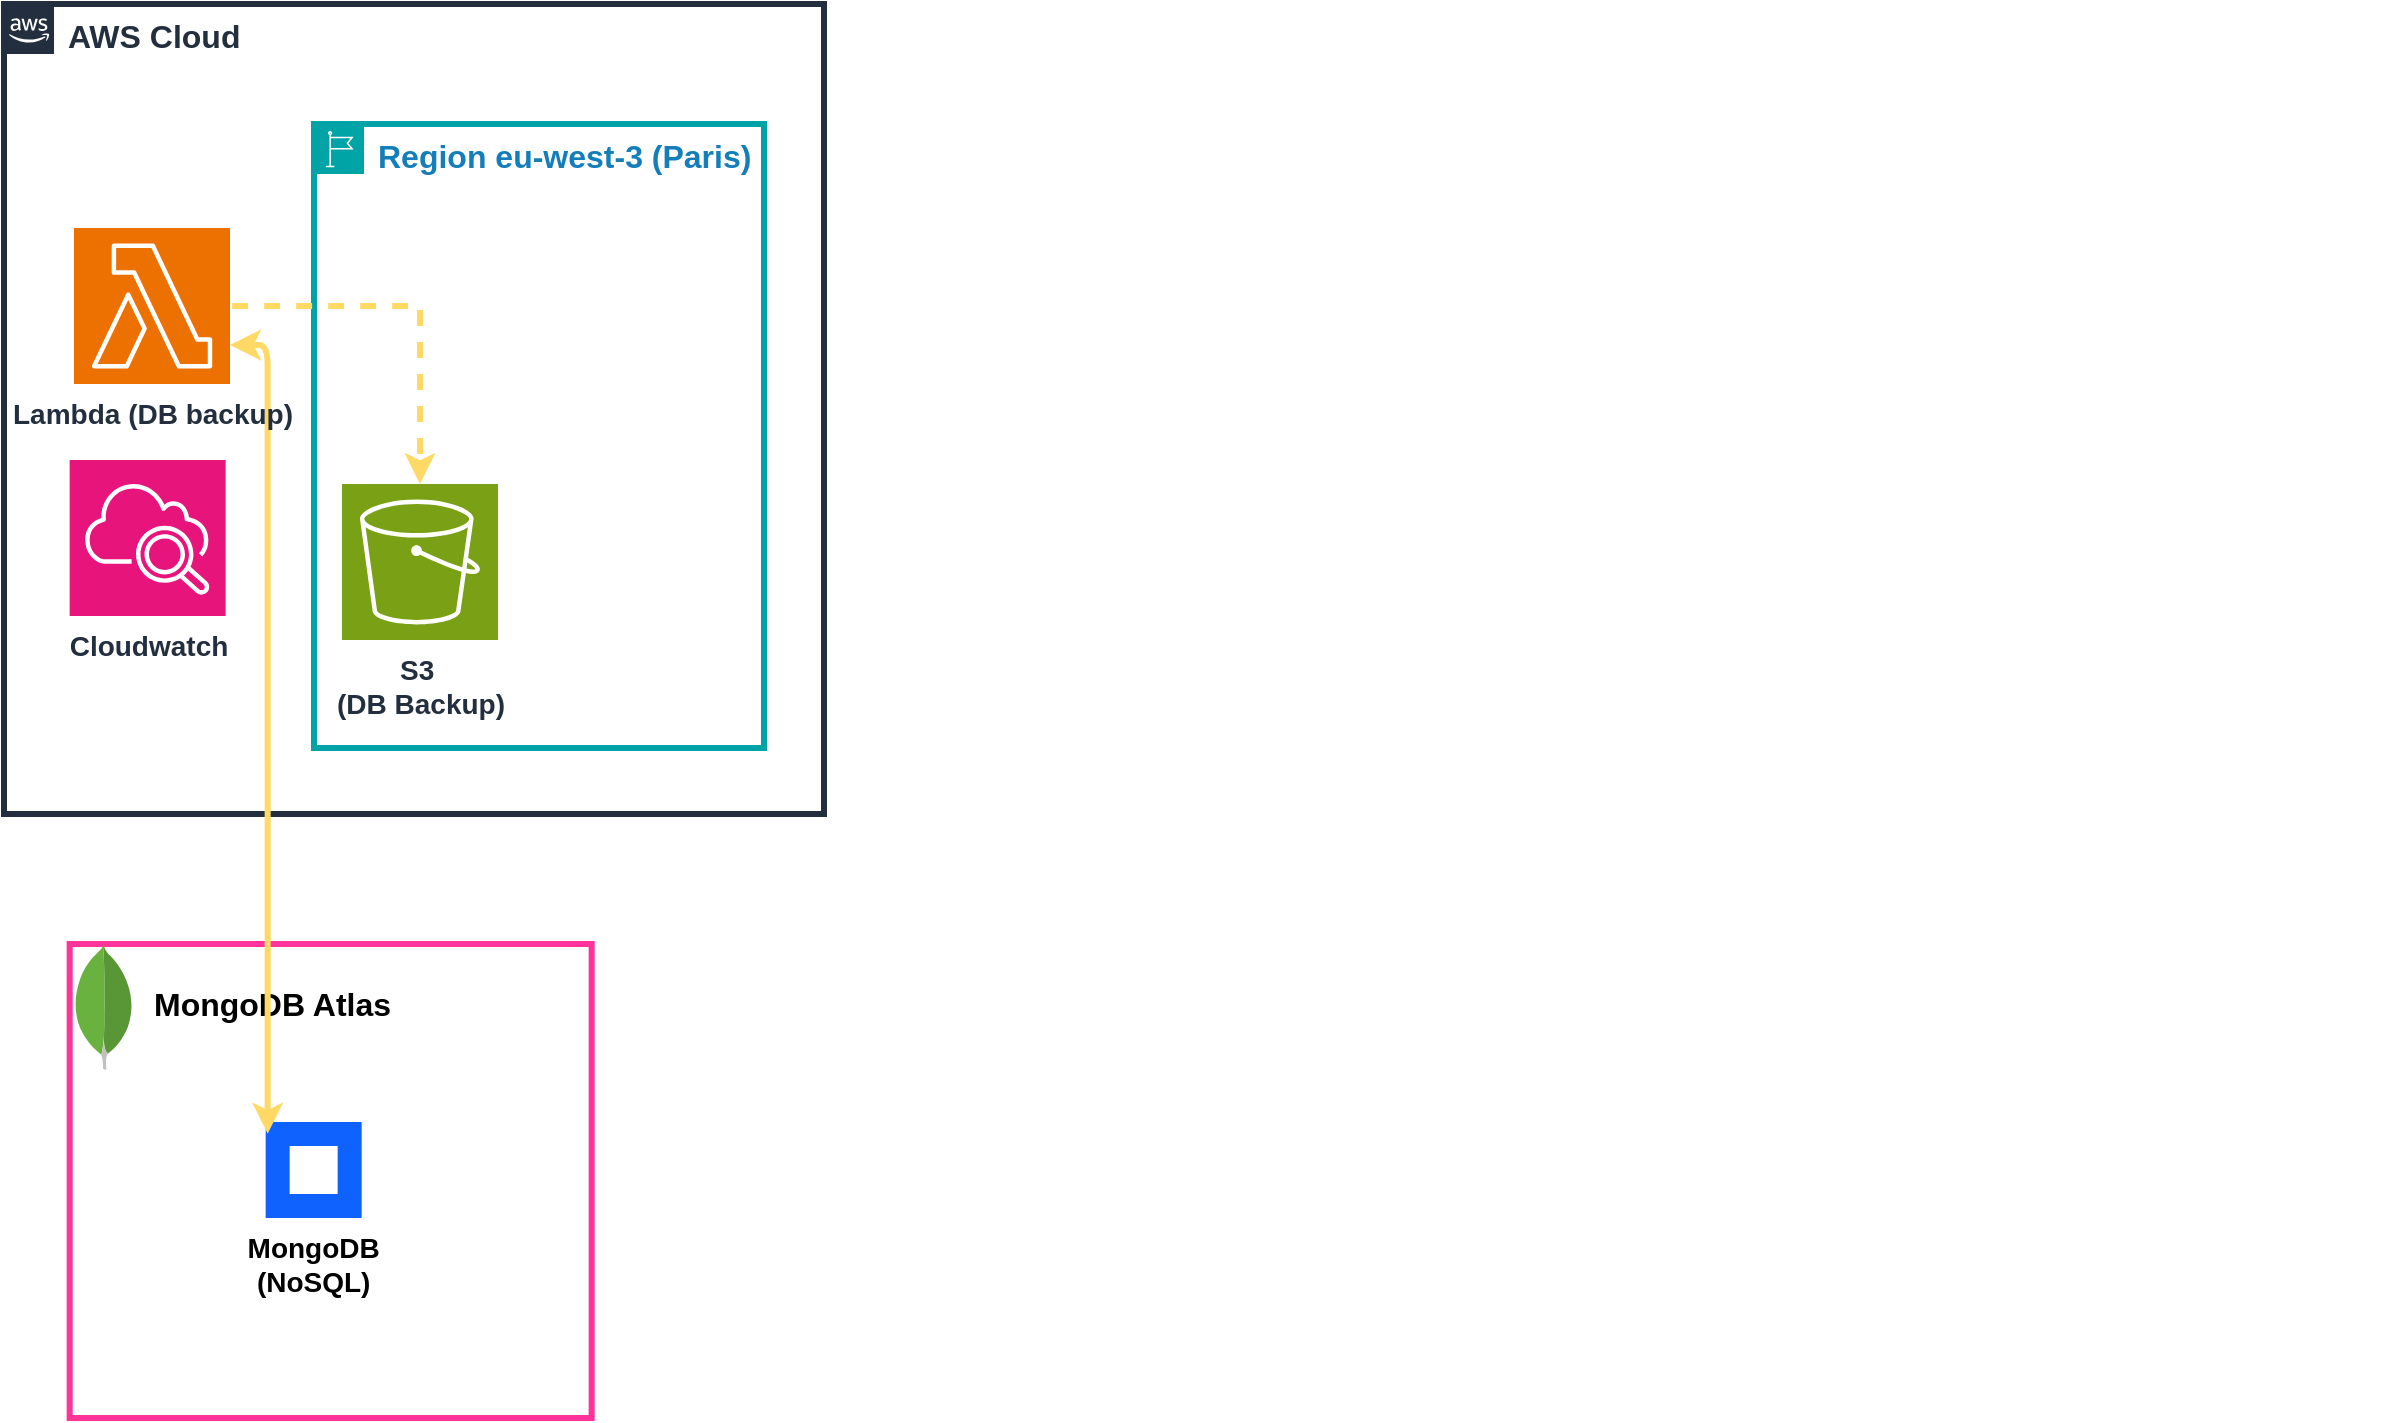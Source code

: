 <mxfile version="26.0.3">
  <diagram name="Page-1" id="O3BzPAZizDyyOeXZ8r4P">
    <mxGraphModel dx="4254" dy="2571" grid="1" gridSize="10" guides="1" tooltips="1" connect="1" arrows="1" fold="1" page="1" pageScale="1" pageWidth="827" pageHeight="1169" math="0" shadow="0">
      <root>
        <mxCell id="0" />
        <mxCell id="1" parent="0" />
        <mxCell id="U_2VtgyoAezzmbxBk8lF-1" value="AWS Cloud" style="points=[[0,0],[0.25,0],[0.5,0],[0.75,0],[1,0],[1,0.25],[1,0.5],[1,0.75],[1,1],[0.75,1],[0.5,1],[0.25,1],[0,1],[0,0.75],[0,0.5],[0,0.25]];outlineConnect=0;gradientColor=none;html=1;whiteSpace=wrap;fontSize=16;fontStyle=1;shape=mxgraph.aws4.group;grIcon=mxgraph.aws4.group_aws_cloud_alt;strokeColor=#232F3E;verticalAlign=top;align=left;spacingLeft=30;fontColor=#232F3E;dashed=0;fillColor=none;strokeWidth=3;" vertex="1" parent="1">
          <mxGeometry x="-550" y="990" width="410" height="405" as="geometry" />
        </mxCell>
        <mxCell id="U_2VtgyoAezzmbxBk8lF-17" value="MongoDB Atlas" style="swimlane;fontStyle=1;horizontal=1;collapsible=0;startSize=28;swimlaneLine=0;swimlaneFillColor=none;fillColor=none;rounded=0;whiteSpace=wrap;html=1;absoluteArcSize=1;arcSize=0;strokeColor=#FF3399;verticalAlign=top;align=left;spacingLeft=40;dashed=0;strokeWidth=3;container=1;fontSize=16;spacingBottom=0;spacingTop=14;" vertex="1" parent="1">
          <mxGeometry x="-517.17" y="1460" width="261" height="237" as="geometry" />
        </mxCell>
        <mxCell id="U_2VtgyoAezzmbxBk8lF-18" value="" style="dashed=0;outlineConnect=0;html=1;align=center;labelPosition=center;verticalLabelPosition=bottom;verticalAlign=top;shape=mxgraph.weblogos.mongodb" vertex="1" parent="U_2VtgyoAezzmbxBk8lF-17">
          <mxGeometry x="2" width="30.11" height="63" as="geometry" />
        </mxCell>
        <mxCell id="U_2VtgyoAezzmbxBk8lF-19" value="MongoDB&#xa;(NoSQL)" style="shape=rect;fillColor=#0F62FE;aspect=fixed;resizable=0;labelPosition=center;verticalLabelPosition=bottom;align=center;verticalAlign=top;strokeColor=none;fontSize=14;fontStyle=1" vertex="1" parent="U_2VtgyoAezzmbxBk8lF-17">
          <mxGeometry x="98" y="89" width="48" height="48" as="geometry" />
        </mxCell>
        <mxCell id="U_2VtgyoAezzmbxBk8lF-20" value="" style="fillColor=#ffffff;strokeColor=none;dashed=0;outlineConnect=0;html=1;labelPosition=center;verticalLabelPosition=bottom;verticalAlign=top;part=1;movable=0;resizable=0;rotatable=0;shape=mxgraph.ibm_cloud.database--mongodb" vertex="1" parent="U_2VtgyoAezzmbxBk8lF-19">
          <mxGeometry width="24" height="24" relative="1" as="geometry">
            <mxPoint x="12" y="12" as="offset" />
          </mxGeometry>
        </mxCell>
        <mxCell id="U_2VtgyoAezzmbxBk8lF-22" value="Region eu-west-3 (Paris)" style="points=[[0,0],[0.25,0],[0.5,0],[0.75,0],[1,0],[1,0.25],[1,0.5],[1,0.75],[1,1],[0.75,1],[0.5,1],[0.25,1],[0,1],[0,0.75],[0,0.5],[0,0.25]];outlineConnect=0;gradientColor=none;html=1;whiteSpace=wrap;fontSize=16;fontStyle=1;container=1;pointerEvents=0;collapsible=0;recursiveResize=0;shape=mxgraph.aws4.group;grIcon=mxgraph.aws4.group_region;strokeColor=#00A4A6;fillColor=none;verticalAlign=top;align=left;spacingLeft=30;fontColor=#147EBA;strokeWidth=3;" vertex="1" parent="1">
          <mxGeometry x="-395" y="1050" width="225" height="312" as="geometry" />
        </mxCell>
        <mxCell id="U_2VtgyoAezzmbxBk8lF-24" style="edgeStyle=orthogonalEdgeStyle;rounded=0;orthogonalLoop=1;jettySize=auto;html=1;exitX=0.5;exitY=1;exitDx=0;exitDy=0;" edge="1" parent="U_2VtgyoAezzmbxBk8lF-22">
          <mxGeometry relative="1" as="geometry">
            <mxPoint x="1033.0" y="491.0" as="sourcePoint" />
            <mxPoint x="1033.0" y="491.0" as="targetPoint" />
          </mxGeometry>
        </mxCell>
        <mxCell id="U_2VtgyoAezzmbxBk8lF-25" style="edgeStyle=orthogonalEdgeStyle;rounded=0;orthogonalLoop=1;jettySize=auto;html=1;exitX=0.5;exitY=1;exitDx=0;exitDy=0;" edge="1" parent="U_2VtgyoAezzmbxBk8lF-22">
          <mxGeometry relative="1" as="geometry">
            <mxPoint x="1033.0" y="491.0" as="sourcePoint" />
            <mxPoint x="1033.0" y="491.0" as="targetPoint" />
          </mxGeometry>
        </mxCell>
        <mxCell id="U_2VtgyoAezzmbxBk8lF-26" style="edgeStyle=orthogonalEdgeStyle;rounded=0;orthogonalLoop=1;jettySize=auto;html=1;exitX=0.5;exitY=1;exitDx=0;exitDy=0;" edge="1" parent="U_2VtgyoAezzmbxBk8lF-22">
          <mxGeometry relative="1" as="geometry">
            <mxPoint x="528.96" y="406.31" as="sourcePoint" />
            <mxPoint x="528.96" y="406.31" as="targetPoint" />
          </mxGeometry>
        </mxCell>
        <mxCell id="U_2VtgyoAezzmbxBk8lF-37" value="&lt;div&gt;&lt;b&gt;S3&amp;nbsp;&lt;/b&gt;&lt;/div&gt;&lt;div&gt;&lt;b&gt;(DB Backup)&lt;/b&gt;&lt;/div&gt;" style="sketch=0;points=[[0,0,0],[0.25,0,0],[0.5,0,0],[0.75,0,0],[1,0,0],[0,1,0],[0.25,1,0],[0.5,1,0],[0.75,1,0],[1,1,0],[0,0.25,0],[0,0.5,0],[0,0.75,0],[1,0.25,0],[1,0.5,0],[1,0.75,0]];outlineConnect=0;fontColor=#232F3E;fillColor=#7AA116;strokeColor=#ffffff;dashed=0;verticalLabelPosition=bottom;verticalAlign=top;align=center;html=1;fontSize=14;fontStyle=0;aspect=fixed;shape=mxgraph.aws4.resourceIcon;resIcon=mxgraph.aws4.s3;shadow=0;" vertex="1" parent="U_2VtgyoAezzmbxBk8lF-22">
          <mxGeometry x="14" y="180" width="78" height="78" as="geometry" />
        </mxCell>
        <mxCell id="U_2VtgyoAezzmbxBk8lF-93" style="edgeStyle=orthogonalEdgeStyle;rounded=1;orthogonalLoop=1;jettySize=auto;html=1;strokeWidth=3;strokeColor=#FFD966;flowAnimation=0;startArrow=classic;startFill=1;curved=0;exitX=1;exitY=0.75;exitDx=0;exitDy=0;exitPerimeter=0;entryX=0.021;entryY=0.122;entryDx=0;entryDy=0;entryPerimeter=0;" edge="1" parent="1" source="U_2VtgyoAezzmbxBk8lF-94" target="U_2VtgyoAezzmbxBk8lF-19">
          <mxGeometry relative="1" as="geometry">
            <Array as="points">
              <mxPoint x="-418" y="1160" />
            </Array>
          </mxGeometry>
        </mxCell>
        <mxCell id="U_2VtgyoAezzmbxBk8lF-94" value="&lt;span&gt;Lambda (DB backup)&lt;br&gt;&lt;/span&gt;" style="sketch=0;points=[[0,0,0],[0.25,0,0],[0.5,0,0],[0.75,0,0],[1,0,0],[0,1,0],[0.25,1,0],[0.5,1,0],[0.75,1,0],[1,1,0],[0,0.25,0],[0,0.5,0],[0,0.75,0],[1,0.25,0],[1,0.5,0],[1,0.75,0]];outlineConnect=0;fontColor=#232F3E;fillColor=#ED7100;strokeColor=#ffffff;dashed=0;verticalLabelPosition=bottom;verticalAlign=top;align=center;html=1;fontSize=14;fontStyle=1;aspect=fixed;shape=mxgraph.aws4.resourceIcon;resIcon=mxgraph.aws4.lambda;" vertex="1" parent="1">
          <mxGeometry x="-515" y="1102" width="78" height="78" as="geometry" />
        </mxCell>
        <mxCell id="U_2VtgyoAezzmbxBk8lF-95" value="&lt;span&gt;Cloudwatch&lt;/span&gt;" style="sketch=0;points=[[0,0,0],[0.25,0,0],[0.5,0,0],[0.75,0,0],[1,0,0],[0,1,0],[0.25,1,0],[0.5,1,0],[0.75,1,0],[1,1,0],[0,0.25,0],[0,0.5,0],[0,0.75,0],[1,0.25,0],[1,0.5,0],[1,0.75,0]];points=[[0,0,0],[0.25,0,0],[0.5,0,0],[0.75,0,0],[1,0,0],[0,1,0],[0.25,1,0],[0.5,1,0],[0.75,1,0],[1,1,0],[0,0.25,0],[0,0.5,0],[0,0.75,0],[1,0.25,0],[1,0.5,0],[1,0.75,0]];outlineConnect=0;fontColor=#232F3E;fillColor=#E7157B;strokeColor=#ffffff;dashed=0;verticalLabelPosition=bottom;verticalAlign=top;align=center;html=1;fontSize=14;fontStyle=1;aspect=fixed;shape=mxgraph.aws4.resourceIcon;resIcon=mxgraph.aws4.cloudwatch_2;" vertex="1" parent="1">
          <mxGeometry x="-517.17" y="1218" width="78" height="78" as="geometry" />
        </mxCell>
        <mxCell id="U_2VtgyoAezzmbxBk8lF-101" style="edgeStyle=orthogonalEdgeStyle;rounded=0;orthogonalLoop=1;jettySize=auto;html=1;entryX=0.5;entryY=0;entryDx=0;entryDy=0;entryPerimeter=0;strokeWidth=3;strokeColor=#FFD966;flowAnimation=1;" edge="1" parent="1" source="U_2VtgyoAezzmbxBk8lF-94" target="U_2VtgyoAezzmbxBk8lF-37">
          <mxGeometry relative="1" as="geometry">
            <Array as="points">
              <mxPoint x="-342" y="1141" />
            </Array>
          </mxGeometry>
        </mxCell>
      </root>
    </mxGraphModel>
  </diagram>
</mxfile>
